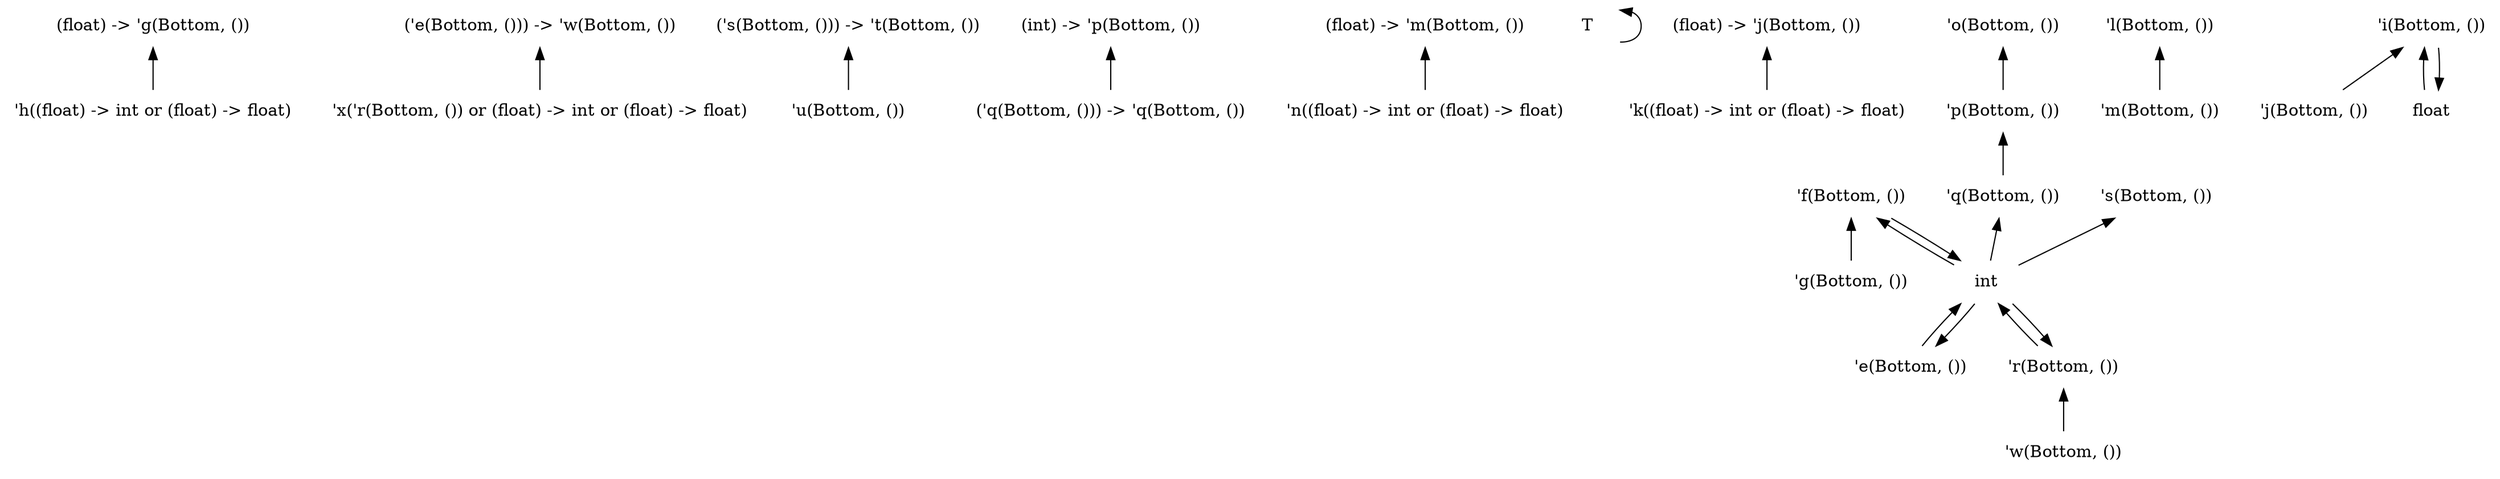 digraph order {
  graph [
    size = "30,10"
    ];
  node [
    shape = none
    ];
  edge [
    dir = back
    ];
  "(float) -> 'g(Bottom, ())"
  "('e(Bottom, ())) -> 'w(Bottom, ())"
  "('s(Bottom, ())) -> 't(Bottom, ())"
  "(int) -> 'p(Bottom, ())"
  "(float) -> 'm(Bottom, ())"
  "T"
  "'x('r(Bottom, ()) or (float) -> int or (float) -> float)"
  "'h((float) -> int or (float) -> float)"
  "'k((float) -> int or (float) -> float)"
  "'n((float) -> int or (float) -> float)"
  "'f(Bottom, ())"
  "'g(Bottom, ())"
  "'e(Bottom, ())"
  "'w(Bottom, ())"
  "'u(Bottom, ())"
  "'r(Bottom, ())"
  "'p(Bottom, ())"
  "'q(Bottom, ())"
  "'m(Bottom, ())"
  "'i(Bottom, ())"
  "'j(Bottom, ())"
  "'s(Bottom, ())"
  "'o(Bottom, ())"
  "'l(Bottom, ())"
  "float"
  "int"
  "('q(Bottom, ())) -> 'q(Bottom, ())"
  "(float) -> 'j(Bottom, ())"
  "(int) -> 'p(Bottom, ())" -> "('q(Bottom, ())) -> 'q(Bottom, ())"
  "(float) -> 'm(Bottom, ())" -> "'n((float) -> int or (float) -> float)"
  "(float) -> 'j(Bottom, ())" -> "'k((float) -> int or (float) -> float)"
  "(float) -> 'g(Bottom, ())" -> "'h((float) -> int or (float) -> float)"
  "'e(Bottom, ())" -> "int"
  "T" -> "T"
  "float" -> "'i(Bottom, ())"
  "'r(Bottom, ())" -> "'w(Bottom, ())"
  "'r(Bottom, ())" -> "int"
  "'s(Bottom, ())" -> "int"
  "int" -> "'r(Bottom, ())"
  "int" -> "'f(Bottom, ())"
  "int" -> "'e(Bottom, ())"
  "'o(Bottom, ())" -> "'p(Bottom, ())"
  "'q(Bottom, ())" -> "int"
  "'p(Bottom, ())" -> "'q(Bottom, ())"
  "'l(Bottom, ())" -> "'m(Bottom, ())"
  "'i(Bottom, ())" -> "'j(Bottom, ())"
  "'i(Bottom, ())" -> "float"
  "'f(Bottom, ())" -> "'g(Bottom, ())"
  "'f(Bottom, ())" -> "int"
  "('e(Bottom, ())) -> 'w(Bottom, ())" -> "'x('r(Bottom, ()) or (float) -> int or (float) -> float)"
  "('s(Bottom, ())) -> 't(Bottom, ())" -> "'u(Bottom, ())"
}